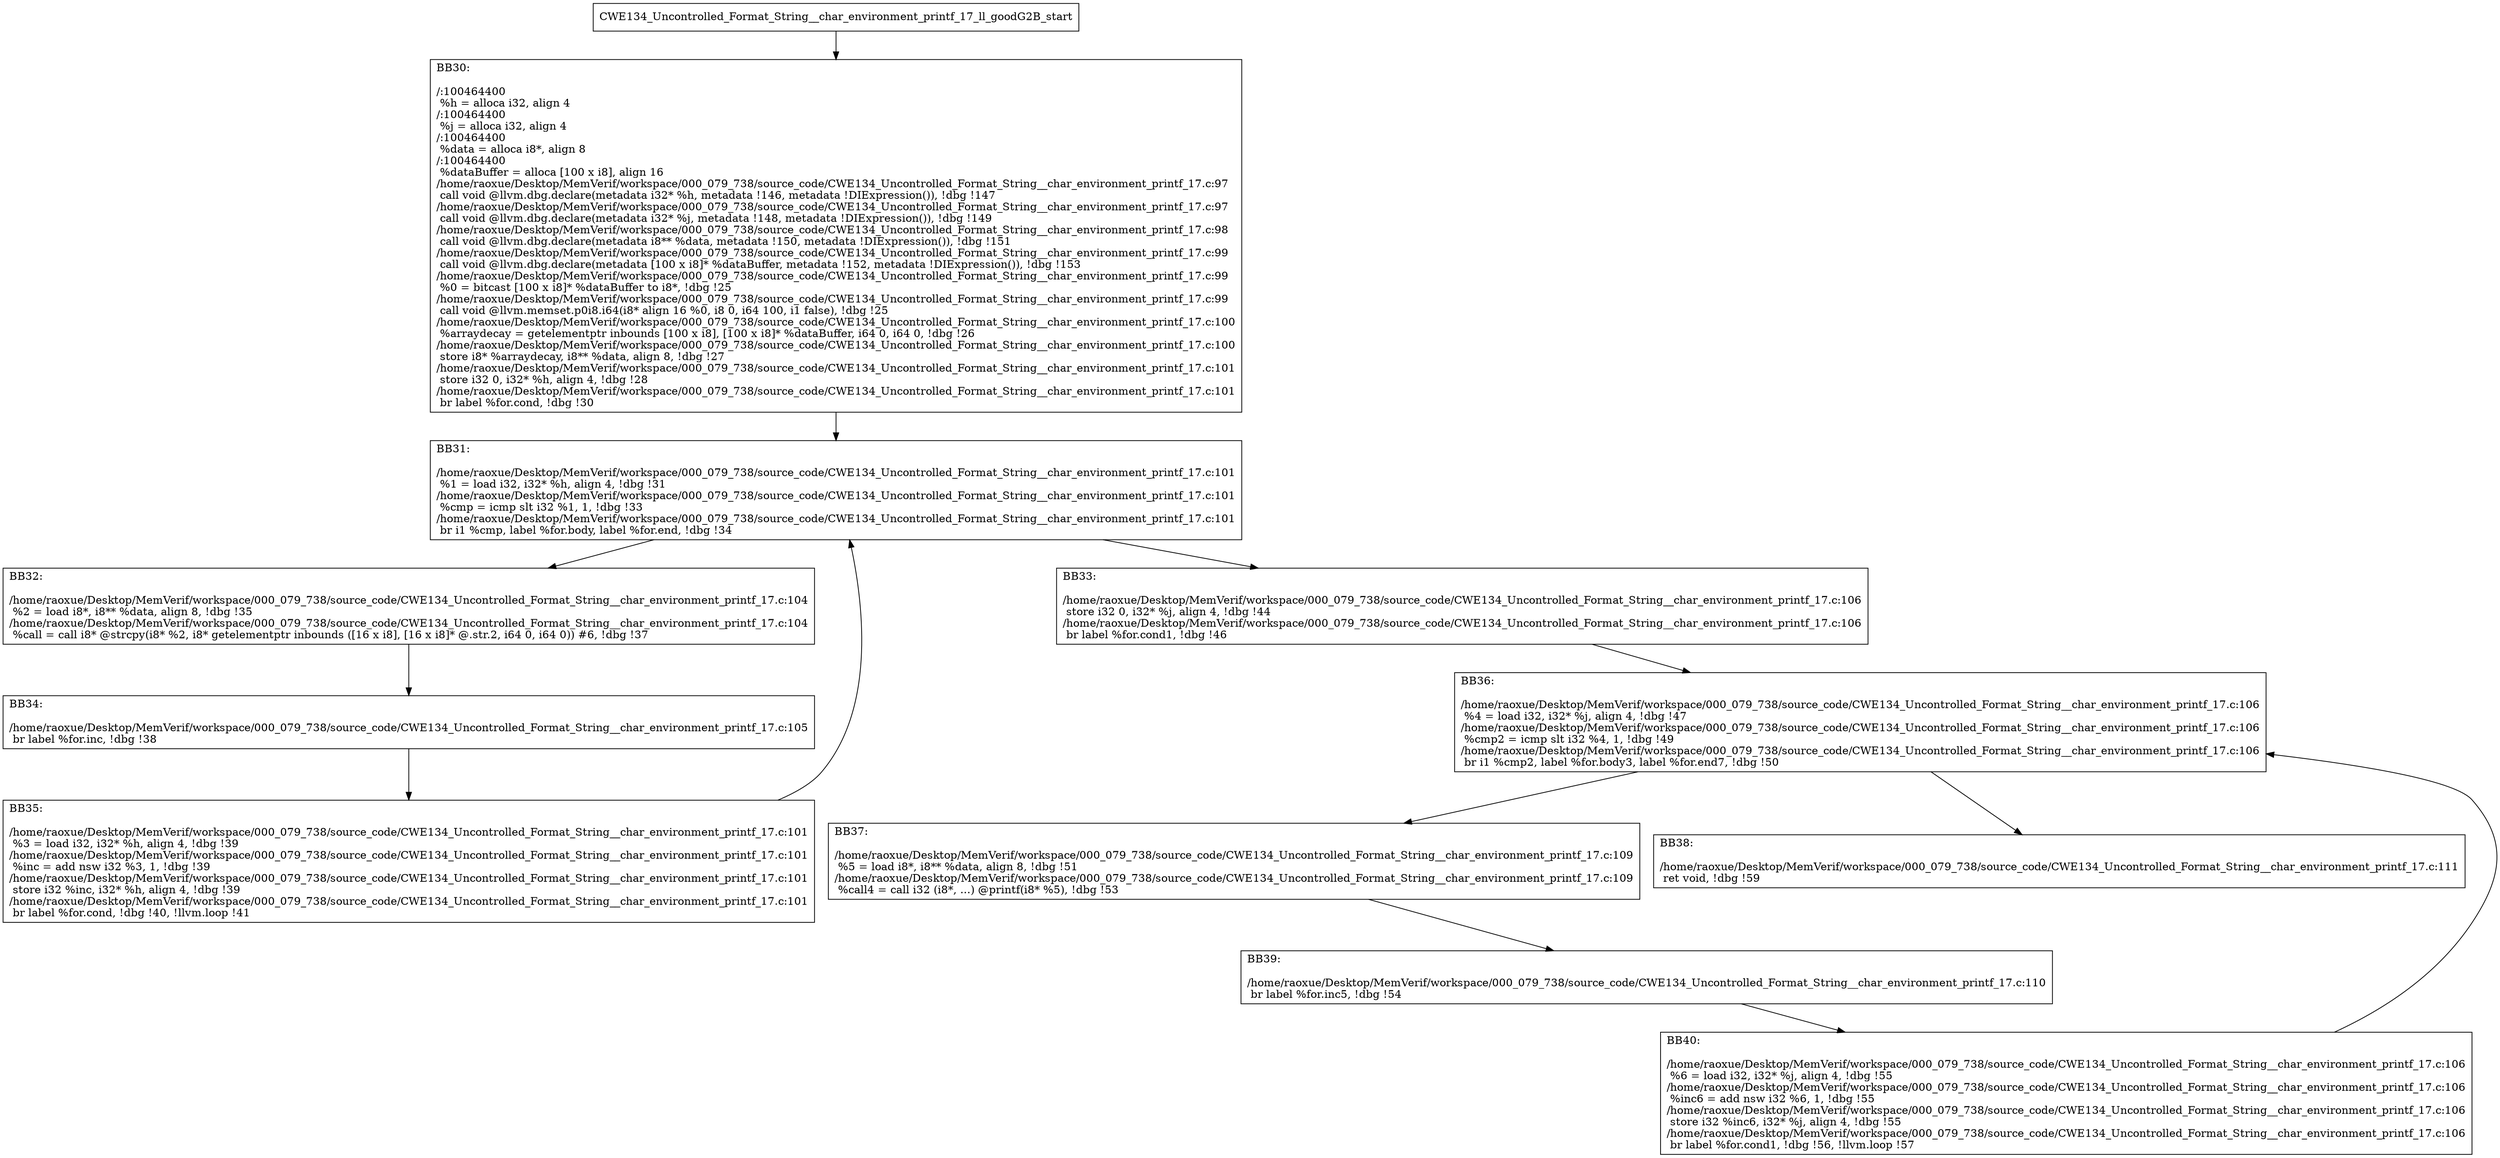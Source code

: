 digraph "CFG for'CWE134_Uncontrolled_Format_String__char_environment_printf_17_ll_goodG2B' function" {
	BBCWE134_Uncontrolled_Format_String__char_environment_printf_17_ll_goodG2B_start[shape=record,label="{CWE134_Uncontrolled_Format_String__char_environment_printf_17_ll_goodG2B_start}"];
	BBCWE134_Uncontrolled_Format_String__char_environment_printf_17_ll_goodG2B_start-> CWE134_Uncontrolled_Format_String__char_environment_printf_17_ll_goodG2BBB30;
	CWE134_Uncontrolled_Format_String__char_environment_printf_17_ll_goodG2BBB30 [shape=record, label="{BB30:\l\l/:100464400\l
  %h = alloca i32, align 4\l
/:100464400\l
  %j = alloca i32, align 4\l
/:100464400\l
  %data = alloca i8*, align 8\l
/:100464400\l
  %dataBuffer = alloca [100 x i8], align 16\l
/home/raoxue/Desktop/MemVerif/workspace/000_079_738/source_code/CWE134_Uncontrolled_Format_String__char_environment_printf_17.c:97\l
  call void @llvm.dbg.declare(metadata i32* %h, metadata !146, metadata !DIExpression()), !dbg !147\l
/home/raoxue/Desktop/MemVerif/workspace/000_079_738/source_code/CWE134_Uncontrolled_Format_String__char_environment_printf_17.c:97\l
  call void @llvm.dbg.declare(metadata i32* %j, metadata !148, metadata !DIExpression()), !dbg !149\l
/home/raoxue/Desktop/MemVerif/workspace/000_079_738/source_code/CWE134_Uncontrolled_Format_String__char_environment_printf_17.c:98\l
  call void @llvm.dbg.declare(metadata i8** %data, metadata !150, metadata !DIExpression()), !dbg !151\l
/home/raoxue/Desktop/MemVerif/workspace/000_079_738/source_code/CWE134_Uncontrolled_Format_String__char_environment_printf_17.c:99\l
  call void @llvm.dbg.declare(metadata [100 x i8]* %dataBuffer, metadata !152, metadata !DIExpression()), !dbg !153\l
/home/raoxue/Desktop/MemVerif/workspace/000_079_738/source_code/CWE134_Uncontrolled_Format_String__char_environment_printf_17.c:99\l
  %0 = bitcast [100 x i8]* %dataBuffer to i8*, !dbg !25\l
/home/raoxue/Desktop/MemVerif/workspace/000_079_738/source_code/CWE134_Uncontrolled_Format_String__char_environment_printf_17.c:99\l
  call void @llvm.memset.p0i8.i64(i8* align 16 %0, i8 0, i64 100, i1 false), !dbg !25\l
/home/raoxue/Desktop/MemVerif/workspace/000_079_738/source_code/CWE134_Uncontrolled_Format_String__char_environment_printf_17.c:100\l
  %arraydecay = getelementptr inbounds [100 x i8], [100 x i8]* %dataBuffer, i64 0, i64 0, !dbg !26\l
/home/raoxue/Desktop/MemVerif/workspace/000_079_738/source_code/CWE134_Uncontrolled_Format_String__char_environment_printf_17.c:100\l
  store i8* %arraydecay, i8** %data, align 8, !dbg !27\l
/home/raoxue/Desktop/MemVerif/workspace/000_079_738/source_code/CWE134_Uncontrolled_Format_String__char_environment_printf_17.c:101\l
  store i32 0, i32* %h, align 4, !dbg !28\l
/home/raoxue/Desktop/MemVerif/workspace/000_079_738/source_code/CWE134_Uncontrolled_Format_String__char_environment_printf_17.c:101\l
  br label %for.cond, !dbg !30\l
}"];
	CWE134_Uncontrolled_Format_String__char_environment_printf_17_ll_goodG2BBB30-> CWE134_Uncontrolled_Format_String__char_environment_printf_17_ll_goodG2BBB31;
	CWE134_Uncontrolled_Format_String__char_environment_printf_17_ll_goodG2BBB31 [shape=record, label="{BB31:\l\l/home/raoxue/Desktop/MemVerif/workspace/000_079_738/source_code/CWE134_Uncontrolled_Format_String__char_environment_printf_17.c:101\l
  %1 = load i32, i32* %h, align 4, !dbg !31\l
/home/raoxue/Desktop/MemVerif/workspace/000_079_738/source_code/CWE134_Uncontrolled_Format_String__char_environment_printf_17.c:101\l
  %cmp = icmp slt i32 %1, 1, !dbg !33\l
/home/raoxue/Desktop/MemVerif/workspace/000_079_738/source_code/CWE134_Uncontrolled_Format_String__char_environment_printf_17.c:101\l
  br i1 %cmp, label %for.body, label %for.end, !dbg !34\l
}"];
	CWE134_Uncontrolled_Format_String__char_environment_printf_17_ll_goodG2BBB31-> CWE134_Uncontrolled_Format_String__char_environment_printf_17_ll_goodG2BBB32;
	CWE134_Uncontrolled_Format_String__char_environment_printf_17_ll_goodG2BBB31-> CWE134_Uncontrolled_Format_String__char_environment_printf_17_ll_goodG2BBB33;
	CWE134_Uncontrolled_Format_String__char_environment_printf_17_ll_goodG2BBB32 [shape=record, label="{BB32:\l\l/home/raoxue/Desktop/MemVerif/workspace/000_079_738/source_code/CWE134_Uncontrolled_Format_String__char_environment_printf_17.c:104\l
  %2 = load i8*, i8** %data, align 8, !dbg !35\l
/home/raoxue/Desktop/MemVerif/workspace/000_079_738/source_code/CWE134_Uncontrolled_Format_String__char_environment_printf_17.c:104\l
  %call = call i8* @strcpy(i8* %2, i8* getelementptr inbounds ([16 x i8], [16 x i8]* @.str.2, i64 0, i64 0)) #6, !dbg !37\l
}"];
	CWE134_Uncontrolled_Format_String__char_environment_printf_17_ll_goodG2BBB32-> CWE134_Uncontrolled_Format_String__char_environment_printf_17_ll_goodG2BBB34;
	CWE134_Uncontrolled_Format_String__char_environment_printf_17_ll_goodG2BBB34 [shape=record, label="{BB34:\l\l/home/raoxue/Desktop/MemVerif/workspace/000_079_738/source_code/CWE134_Uncontrolled_Format_String__char_environment_printf_17.c:105\l
  br label %for.inc, !dbg !38\l
}"];
	CWE134_Uncontrolled_Format_String__char_environment_printf_17_ll_goodG2BBB34-> CWE134_Uncontrolled_Format_String__char_environment_printf_17_ll_goodG2BBB35;
	CWE134_Uncontrolled_Format_String__char_environment_printf_17_ll_goodG2BBB35 [shape=record, label="{BB35:\l\l/home/raoxue/Desktop/MemVerif/workspace/000_079_738/source_code/CWE134_Uncontrolled_Format_String__char_environment_printf_17.c:101\l
  %3 = load i32, i32* %h, align 4, !dbg !39\l
/home/raoxue/Desktop/MemVerif/workspace/000_079_738/source_code/CWE134_Uncontrolled_Format_String__char_environment_printf_17.c:101\l
  %inc = add nsw i32 %3, 1, !dbg !39\l
/home/raoxue/Desktop/MemVerif/workspace/000_079_738/source_code/CWE134_Uncontrolled_Format_String__char_environment_printf_17.c:101\l
  store i32 %inc, i32* %h, align 4, !dbg !39\l
/home/raoxue/Desktop/MemVerif/workspace/000_079_738/source_code/CWE134_Uncontrolled_Format_String__char_environment_printf_17.c:101\l
  br label %for.cond, !dbg !40, !llvm.loop !41\l
}"];
	CWE134_Uncontrolled_Format_String__char_environment_printf_17_ll_goodG2BBB35-> CWE134_Uncontrolled_Format_String__char_environment_printf_17_ll_goodG2BBB31;
	CWE134_Uncontrolled_Format_String__char_environment_printf_17_ll_goodG2BBB33 [shape=record, label="{BB33:\l\l/home/raoxue/Desktop/MemVerif/workspace/000_079_738/source_code/CWE134_Uncontrolled_Format_String__char_environment_printf_17.c:106\l
  store i32 0, i32* %j, align 4, !dbg !44\l
/home/raoxue/Desktop/MemVerif/workspace/000_079_738/source_code/CWE134_Uncontrolled_Format_String__char_environment_printf_17.c:106\l
  br label %for.cond1, !dbg !46\l
}"];
	CWE134_Uncontrolled_Format_String__char_environment_printf_17_ll_goodG2BBB33-> CWE134_Uncontrolled_Format_String__char_environment_printf_17_ll_goodG2BBB36;
	CWE134_Uncontrolled_Format_String__char_environment_printf_17_ll_goodG2BBB36 [shape=record, label="{BB36:\l\l/home/raoxue/Desktop/MemVerif/workspace/000_079_738/source_code/CWE134_Uncontrolled_Format_String__char_environment_printf_17.c:106\l
  %4 = load i32, i32* %j, align 4, !dbg !47\l
/home/raoxue/Desktop/MemVerif/workspace/000_079_738/source_code/CWE134_Uncontrolled_Format_String__char_environment_printf_17.c:106\l
  %cmp2 = icmp slt i32 %4, 1, !dbg !49\l
/home/raoxue/Desktop/MemVerif/workspace/000_079_738/source_code/CWE134_Uncontrolled_Format_String__char_environment_printf_17.c:106\l
  br i1 %cmp2, label %for.body3, label %for.end7, !dbg !50\l
}"];
	CWE134_Uncontrolled_Format_String__char_environment_printf_17_ll_goodG2BBB36-> CWE134_Uncontrolled_Format_String__char_environment_printf_17_ll_goodG2BBB37;
	CWE134_Uncontrolled_Format_String__char_environment_printf_17_ll_goodG2BBB36-> CWE134_Uncontrolled_Format_String__char_environment_printf_17_ll_goodG2BBB38;
	CWE134_Uncontrolled_Format_String__char_environment_printf_17_ll_goodG2BBB37 [shape=record, label="{BB37:\l\l/home/raoxue/Desktop/MemVerif/workspace/000_079_738/source_code/CWE134_Uncontrolled_Format_String__char_environment_printf_17.c:109\l
  %5 = load i8*, i8** %data, align 8, !dbg !51\l
/home/raoxue/Desktop/MemVerif/workspace/000_079_738/source_code/CWE134_Uncontrolled_Format_String__char_environment_printf_17.c:109\l
  %call4 = call i32 (i8*, ...) @printf(i8* %5), !dbg !53\l
}"];
	CWE134_Uncontrolled_Format_String__char_environment_printf_17_ll_goodG2BBB37-> CWE134_Uncontrolled_Format_String__char_environment_printf_17_ll_goodG2BBB39;
	CWE134_Uncontrolled_Format_String__char_environment_printf_17_ll_goodG2BBB39 [shape=record, label="{BB39:\l\l/home/raoxue/Desktop/MemVerif/workspace/000_079_738/source_code/CWE134_Uncontrolled_Format_String__char_environment_printf_17.c:110\l
  br label %for.inc5, !dbg !54\l
}"];
	CWE134_Uncontrolled_Format_String__char_environment_printf_17_ll_goodG2BBB39-> CWE134_Uncontrolled_Format_String__char_environment_printf_17_ll_goodG2BBB40;
	CWE134_Uncontrolled_Format_String__char_environment_printf_17_ll_goodG2BBB40 [shape=record, label="{BB40:\l\l/home/raoxue/Desktop/MemVerif/workspace/000_079_738/source_code/CWE134_Uncontrolled_Format_String__char_environment_printf_17.c:106\l
  %6 = load i32, i32* %j, align 4, !dbg !55\l
/home/raoxue/Desktop/MemVerif/workspace/000_079_738/source_code/CWE134_Uncontrolled_Format_String__char_environment_printf_17.c:106\l
  %inc6 = add nsw i32 %6, 1, !dbg !55\l
/home/raoxue/Desktop/MemVerif/workspace/000_079_738/source_code/CWE134_Uncontrolled_Format_String__char_environment_printf_17.c:106\l
  store i32 %inc6, i32* %j, align 4, !dbg !55\l
/home/raoxue/Desktop/MemVerif/workspace/000_079_738/source_code/CWE134_Uncontrolled_Format_String__char_environment_printf_17.c:106\l
  br label %for.cond1, !dbg !56, !llvm.loop !57\l
}"];
	CWE134_Uncontrolled_Format_String__char_environment_printf_17_ll_goodG2BBB40-> CWE134_Uncontrolled_Format_String__char_environment_printf_17_ll_goodG2BBB36;
	CWE134_Uncontrolled_Format_String__char_environment_printf_17_ll_goodG2BBB38 [shape=record, label="{BB38:\l\l/home/raoxue/Desktop/MemVerif/workspace/000_079_738/source_code/CWE134_Uncontrolled_Format_String__char_environment_printf_17.c:111\l
  ret void, !dbg !59\l
}"];
}
